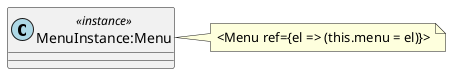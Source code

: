 @startuml ../../images/components/component-menu-instance.png

skinparam shadowing false

!startsub MENU_INSTANCE
class "MenuInstance:Menu" << (C,lightblue) instance >>
!endsub

note right
  <Menu ref={el => (this.menu = el)}>
end note
@enduml
